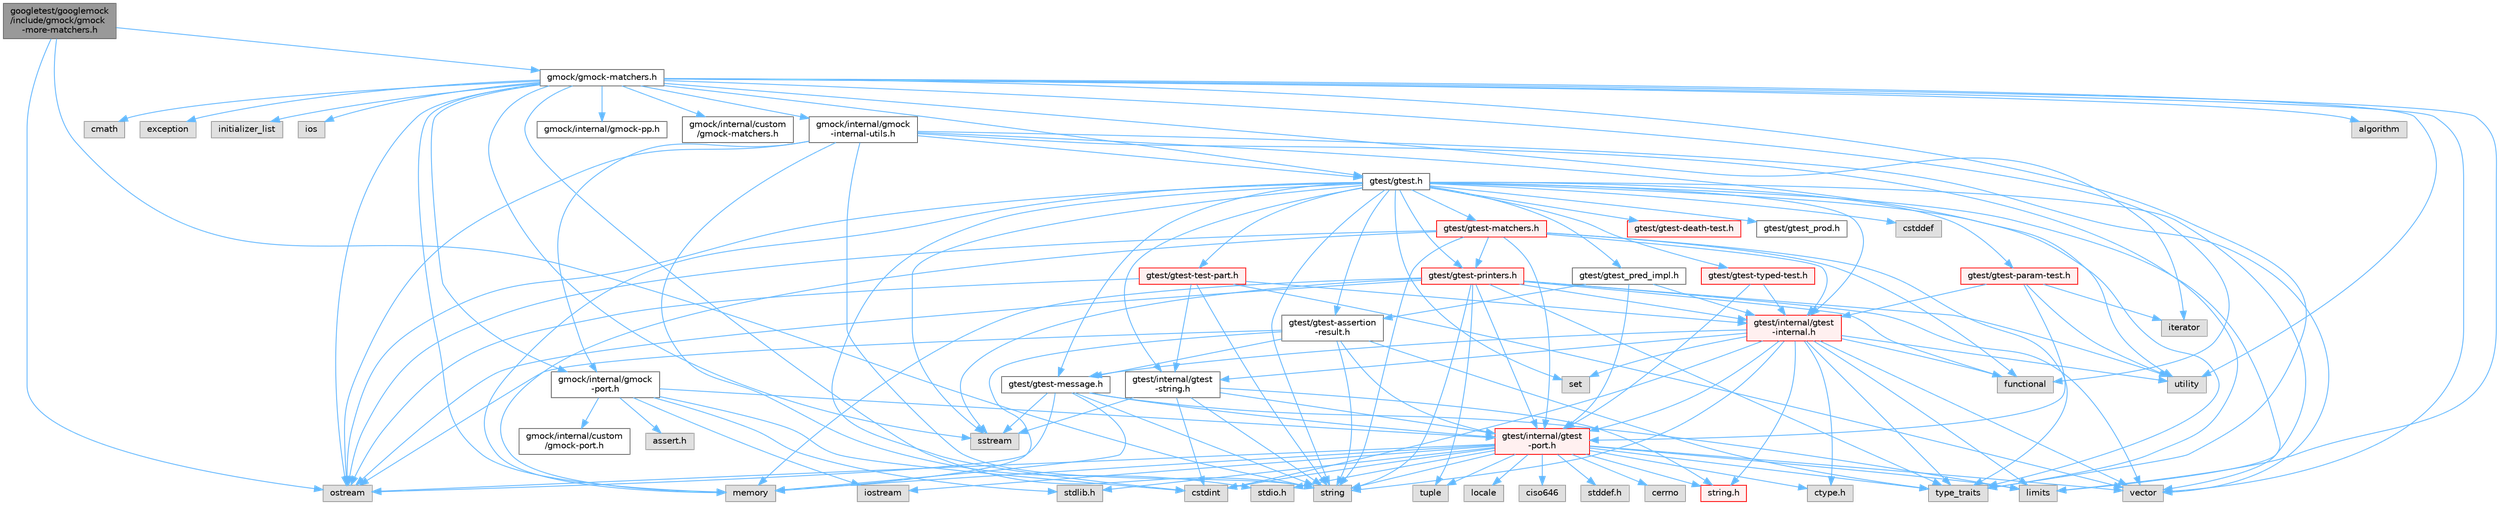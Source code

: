 digraph "googletest/googlemock/include/gmock/gmock-more-matchers.h"
{
 // LATEX_PDF_SIZE
  bgcolor="transparent";
  edge [fontname=Helvetica,fontsize=10,labelfontname=Helvetica,labelfontsize=10];
  node [fontname=Helvetica,fontsize=10,shape=box,height=0.2,width=0.4];
  Node1 [id="Node000001",label="googletest/googlemock\l/include/gmock/gmock\l-more-matchers.h",height=0.2,width=0.4,color="gray40", fillcolor="grey60", style="filled", fontcolor="black",tooltip=" "];
  Node1 -> Node2 [id="edge1_Node000001_Node000002",color="steelblue1",style="solid",tooltip=" "];
  Node2 [id="Node000002",label="ostream",height=0.2,width=0.4,color="grey60", fillcolor="#E0E0E0", style="filled",tooltip=" "];
  Node1 -> Node3 [id="edge2_Node000001_Node000003",color="steelblue1",style="solid",tooltip=" "];
  Node3 [id="Node000003",label="string",height=0.2,width=0.4,color="grey60", fillcolor="#E0E0E0", style="filled",tooltip=" "];
  Node1 -> Node4 [id="edge3_Node000001_Node000004",color="steelblue1",style="solid",tooltip=" "];
  Node4 [id="Node000004",label="gmock/gmock-matchers.h",height=0.2,width=0.4,color="grey40", fillcolor="white", style="filled",URL="$gmock-matchers_8h.html",tooltip=" "];
  Node4 -> Node5 [id="edge4_Node000004_Node000005",color="steelblue1",style="solid",tooltip=" "];
  Node5 [id="Node000005",label="algorithm",height=0.2,width=0.4,color="grey60", fillcolor="#E0E0E0", style="filled",tooltip=" "];
  Node4 -> Node6 [id="edge5_Node000004_Node000006",color="steelblue1",style="solid",tooltip=" "];
  Node6 [id="Node000006",label="cmath",height=0.2,width=0.4,color="grey60", fillcolor="#E0E0E0", style="filled",tooltip=" "];
  Node4 -> Node7 [id="edge6_Node000004_Node000007",color="steelblue1",style="solid",tooltip=" "];
  Node7 [id="Node000007",label="exception",height=0.2,width=0.4,color="grey60", fillcolor="#E0E0E0", style="filled",tooltip=" "];
  Node4 -> Node8 [id="edge7_Node000004_Node000008",color="steelblue1",style="solid",tooltip=" "];
  Node8 [id="Node000008",label="functional",height=0.2,width=0.4,color="grey60", fillcolor="#E0E0E0", style="filled",tooltip=" "];
  Node4 -> Node9 [id="edge8_Node000004_Node000009",color="steelblue1",style="solid",tooltip=" "];
  Node9 [id="Node000009",label="initializer_list",height=0.2,width=0.4,color="grey60", fillcolor="#E0E0E0", style="filled",tooltip=" "];
  Node4 -> Node10 [id="edge9_Node000004_Node000010",color="steelblue1",style="solid",tooltip=" "];
  Node10 [id="Node000010",label="ios",height=0.2,width=0.4,color="grey60", fillcolor="#E0E0E0", style="filled",tooltip=" "];
  Node4 -> Node11 [id="edge10_Node000004_Node000011",color="steelblue1",style="solid",tooltip=" "];
  Node11 [id="Node000011",label="iterator",height=0.2,width=0.4,color="grey60", fillcolor="#E0E0E0", style="filled",tooltip=" "];
  Node4 -> Node12 [id="edge11_Node000004_Node000012",color="steelblue1",style="solid",tooltip=" "];
  Node12 [id="Node000012",label="limits",height=0.2,width=0.4,color="grey60", fillcolor="#E0E0E0", style="filled",tooltip=" "];
  Node4 -> Node13 [id="edge12_Node000004_Node000013",color="steelblue1",style="solid",tooltip=" "];
  Node13 [id="Node000013",label="memory",height=0.2,width=0.4,color="grey60", fillcolor="#E0E0E0", style="filled",tooltip=" "];
  Node4 -> Node2 [id="edge13_Node000004_Node000002",color="steelblue1",style="solid",tooltip=" "];
  Node4 -> Node14 [id="edge14_Node000004_Node000014",color="steelblue1",style="solid",tooltip=" "];
  Node14 [id="Node000014",label="sstream",height=0.2,width=0.4,color="grey60", fillcolor="#E0E0E0", style="filled",tooltip=" "];
  Node4 -> Node3 [id="edge15_Node000004_Node000003",color="steelblue1",style="solid",tooltip=" "];
  Node4 -> Node15 [id="edge16_Node000004_Node000015",color="steelblue1",style="solid",tooltip=" "];
  Node15 [id="Node000015",label="type_traits",height=0.2,width=0.4,color="grey60", fillcolor="#E0E0E0", style="filled",tooltip=" "];
  Node4 -> Node16 [id="edge17_Node000004_Node000016",color="steelblue1",style="solid",tooltip=" "];
  Node16 [id="Node000016",label="utility",height=0.2,width=0.4,color="grey60", fillcolor="#E0E0E0", style="filled",tooltip=" "];
  Node4 -> Node17 [id="edge18_Node000004_Node000017",color="steelblue1",style="solid",tooltip=" "];
  Node17 [id="Node000017",label="vector",height=0.2,width=0.4,color="grey60", fillcolor="#E0E0E0", style="filled",tooltip=" "];
  Node4 -> Node18 [id="edge19_Node000004_Node000018",color="steelblue1",style="solid",tooltip=" "];
  Node18 [id="Node000018",label="gmock/internal/gmock\l-internal-utils.h",height=0.2,width=0.4,color="grey40", fillcolor="white", style="filled",URL="$gmock-internal-utils_8h.html",tooltip=" "];
  Node18 -> Node19 [id="edge20_Node000018_Node000019",color="steelblue1",style="solid",tooltip=" "];
  Node19 [id="Node000019",label="stdio.h",height=0.2,width=0.4,color="grey60", fillcolor="#E0E0E0", style="filled",tooltip=" "];
  Node18 -> Node2 [id="edge21_Node000018_Node000002",color="steelblue1",style="solid",tooltip=" "];
  Node18 -> Node3 [id="edge22_Node000018_Node000003",color="steelblue1",style="solid",tooltip=" "];
  Node18 -> Node15 [id="edge23_Node000018_Node000015",color="steelblue1",style="solid",tooltip=" "];
  Node18 -> Node16 [id="edge24_Node000018_Node000016",color="steelblue1",style="solid",tooltip=" "];
  Node18 -> Node17 [id="edge25_Node000018_Node000017",color="steelblue1",style="solid",tooltip=" "];
  Node18 -> Node20 [id="edge26_Node000018_Node000020",color="steelblue1",style="solid",tooltip=" "];
  Node20 [id="Node000020",label="gmock/internal/gmock\l-port.h",height=0.2,width=0.4,color="grey40", fillcolor="white", style="filled",URL="$gmock-port_8h.html",tooltip=" "];
  Node20 -> Node21 [id="edge27_Node000020_Node000021",color="steelblue1",style="solid",tooltip=" "];
  Node21 [id="Node000021",label="assert.h",height=0.2,width=0.4,color="grey60", fillcolor="#E0E0E0", style="filled",tooltip=" "];
  Node20 -> Node22 [id="edge28_Node000020_Node000022",color="steelblue1",style="solid",tooltip=" "];
  Node22 [id="Node000022",label="stdlib.h",height=0.2,width=0.4,color="grey60", fillcolor="#E0E0E0", style="filled",tooltip=" "];
  Node20 -> Node23 [id="edge29_Node000020_Node000023",color="steelblue1",style="solid",tooltip=" "];
  Node23 [id="Node000023",label="cstdint",height=0.2,width=0.4,color="grey60", fillcolor="#E0E0E0", style="filled",tooltip=" "];
  Node20 -> Node24 [id="edge30_Node000020_Node000024",color="steelblue1",style="solid",tooltip=" "];
  Node24 [id="Node000024",label="iostream",height=0.2,width=0.4,color="grey60", fillcolor="#E0E0E0", style="filled",tooltip=" "];
  Node20 -> Node25 [id="edge31_Node000020_Node000025",color="steelblue1",style="solid",tooltip=" "];
  Node25 [id="Node000025",label="gmock/internal/custom\l/gmock-port.h",height=0.2,width=0.4,color="grey40", fillcolor="white", style="filled",URL="$custom_2gmock-port_8h.html",tooltip=" "];
  Node20 -> Node26 [id="edge32_Node000020_Node000026",color="steelblue1",style="solid",tooltip=" "];
  Node26 [id="Node000026",label="gtest/internal/gtest\l-port.h",height=0.2,width=0.4,color="red", fillcolor="#FFF0F0", style="filled",URL="$gtest-port_8h.html",tooltip=" "];
  Node26 -> Node27 [id="edge33_Node000026_Node000027",color="steelblue1",style="solid",tooltip=" "];
  Node27 [id="Node000027",label="ciso646",height=0.2,width=0.4,color="grey60", fillcolor="#E0E0E0", style="filled",tooltip=" "];
  Node26 -> Node28 [id="edge34_Node000026_Node000028",color="steelblue1",style="solid",tooltip=" "];
  Node28 [id="Node000028",label="ctype.h",height=0.2,width=0.4,color="grey60", fillcolor="#E0E0E0", style="filled",tooltip=" "];
  Node26 -> Node29 [id="edge35_Node000026_Node000029",color="steelblue1",style="solid",tooltip=" "];
  Node29 [id="Node000029",label="stddef.h",height=0.2,width=0.4,color="grey60", fillcolor="#E0E0E0", style="filled",tooltip=" "];
  Node26 -> Node19 [id="edge36_Node000026_Node000019",color="steelblue1",style="solid",tooltip=" "];
  Node26 -> Node22 [id="edge37_Node000026_Node000022",color="steelblue1",style="solid",tooltip=" "];
  Node26 -> Node30 [id="edge38_Node000026_Node000030",color="steelblue1",style="solid",tooltip=" "];
  Node30 [id="Node000030",label="string.h",height=0.2,width=0.4,color="red", fillcolor="#FFF0F0", style="filled",URL="$string_8h.html",tooltip=" "];
  Node26 -> Node39 [id="edge39_Node000026_Node000039",color="steelblue1",style="solid",tooltip=" "];
  Node39 [id="Node000039",label="cerrno",height=0.2,width=0.4,color="grey60", fillcolor="#E0E0E0", style="filled",tooltip=" "];
  Node26 -> Node23 [id="edge40_Node000026_Node000023",color="steelblue1",style="solid",tooltip=" "];
  Node26 -> Node24 [id="edge41_Node000026_Node000024",color="steelblue1",style="solid",tooltip=" "];
  Node26 -> Node12 [id="edge42_Node000026_Node000012",color="steelblue1",style="solid",tooltip=" "];
  Node26 -> Node40 [id="edge43_Node000026_Node000040",color="steelblue1",style="solid",tooltip=" "];
  Node40 [id="Node000040",label="locale",height=0.2,width=0.4,color="grey60", fillcolor="#E0E0E0", style="filled",tooltip=" "];
  Node26 -> Node13 [id="edge44_Node000026_Node000013",color="steelblue1",style="solid",tooltip=" "];
  Node26 -> Node2 [id="edge45_Node000026_Node000002",color="steelblue1",style="solid",tooltip=" "];
  Node26 -> Node3 [id="edge46_Node000026_Node000003",color="steelblue1",style="solid",tooltip=" "];
  Node26 -> Node41 [id="edge47_Node000026_Node000041",color="steelblue1",style="solid",tooltip=" "];
  Node41 [id="Node000041",label="tuple",height=0.2,width=0.4,color="grey60", fillcolor="#E0E0E0", style="filled",tooltip=" "];
  Node26 -> Node15 [id="edge48_Node000026_Node000015",color="steelblue1",style="solid",tooltip=" "];
  Node26 -> Node17 [id="edge49_Node000026_Node000017",color="steelblue1",style="solid",tooltip=" "];
  Node18 -> Node50 [id="edge50_Node000018_Node000050",color="steelblue1",style="solid",tooltip=" "];
  Node50 [id="Node000050",label="gtest/gtest.h",height=0.2,width=0.4,color="grey40", fillcolor="white", style="filled",URL="$gtest_8h.html",tooltip=" "];
  Node50 -> Node32 [id="edge51_Node000050_Node000032",color="steelblue1",style="solid",tooltip=" "];
  Node32 [id="Node000032",label="cstddef",height=0.2,width=0.4,color="grey60", fillcolor="#E0E0E0", style="filled",tooltip=" "];
  Node50 -> Node23 [id="edge52_Node000050_Node000023",color="steelblue1",style="solid",tooltip=" "];
  Node50 -> Node12 [id="edge53_Node000050_Node000012",color="steelblue1",style="solid",tooltip=" "];
  Node50 -> Node13 [id="edge54_Node000050_Node000013",color="steelblue1",style="solid",tooltip=" "];
  Node50 -> Node2 [id="edge55_Node000050_Node000002",color="steelblue1",style="solid",tooltip=" "];
  Node50 -> Node35 [id="edge56_Node000050_Node000035",color="steelblue1",style="solid",tooltip=" "];
  Node35 [id="Node000035",label="set",height=0.2,width=0.4,color="grey60", fillcolor="#E0E0E0", style="filled",tooltip=" "];
  Node50 -> Node14 [id="edge57_Node000050_Node000014",color="steelblue1",style="solid",tooltip=" "];
  Node50 -> Node3 [id="edge58_Node000050_Node000003",color="steelblue1",style="solid",tooltip=" "];
  Node50 -> Node15 [id="edge59_Node000050_Node000015",color="steelblue1",style="solid",tooltip=" "];
  Node50 -> Node17 [id="edge60_Node000050_Node000017",color="steelblue1",style="solid",tooltip=" "];
  Node50 -> Node51 [id="edge61_Node000050_Node000051",color="steelblue1",style="solid",tooltip=" "];
  Node51 [id="Node000051",label="gtest/gtest-assertion\l-result.h",height=0.2,width=0.4,color="grey40", fillcolor="white", style="filled",URL="$gtest-assertion-result_8h.html",tooltip=" "];
  Node51 -> Node13 [id="edge62_Node000051_Node000013",color="steelblue1",style="solid",tooltip=" "];
  Node51 -> Node2 [id="edge63_Node000051_Node000002",color="steelblue1",style="solid",tooltip=" "];
  Node51 -> Node3 [id="edge64_Node000051_Node000003",color="steelblue1",style="solid",tooltip=" "];
  Node51 -> Node15 [id="edge65_Node000051_Node000015",color="steelblue1",style="solid",tooltip=" "];
  Node51 -> Node52 [id="edge66_Node000051_Node000052",color="steelblue1",style="solid",tooltip=" "];
  Node52 [id="Node000052",label="gtest/gtest-message.h",height=0.2,width=0.4,color="grey40", fillcolor="white", style="filled",URL="$gtest-message_8h.html",tooltip=" "];
  Node52 -> Node12 [id="edge67_Node000052_Node000012",color="steelblue1",style="solid",tooltip=" "];
  Node52 -> Node13 [id="edge68_Node000052_Node000013",color="steelblue1",style="solid",tooltip=" "];
  Node52 -> Node2 [id="edge69_Node000052_Node000002",color="steelblue1",style="solid",tooltip=" "];
  Node52 -> Node14 [id="edge70_Node000052_Node000014",color="steelblue1",style="solid",tooltip=" "];
  Node52 -> Node3 [id="edge71_Node000052_Node000003",color="steelblue1",style="solid",tooltip=" "];
  Node52 -> Node26 [id="edge72_Node000052_Node000026",color="steelblue1",style="solid",tooltip=" "];
  Node51 -> Node26 [id="edge73_Node000051_Node000026",color="steelblue1",style="solid",tooltip=" "];
  Node50 -> Node53 [id="edge74_Node000050_Node000053",color="steelblue1",style="solid",tooltip=" "];
  Node53 [id="Node000053",label="gtest/gtest-death-test.h",height=0.2,width=0.4,color="red", fillcolor="#FFF0F0", style="filled",URL="$gtest-death-test_8h.html",tooltip=" "];
  Node50 -> Node55 [id="edge75_Node000050_Node000055",color="steelblue1",style="solid",tooltip=" "];
  Node55 [id="Node000055",label="gtest/gtest-matchers.h",height=0.2,width=0.4,color="red", fillcolor="#FFF0F0", style="filled",URL="$gtest-matchers_8h.html",tooltip=" "];
  Node55 -> Node8 [id="edge76_Node000055_Node000008",color="steelblue1",style="solid",tooltip=" "];
  Node55 -> Node13 [id="edge77_Node000055_Node000013",color="steelblue1",style="solid",tooltip=" "];
  Node55 -> Node2 [id="edge78_Node000055_Node000002",color="steelblue1",style="solid",tooltip=" "];
  Node55 -> Node3 [id="edge79_Node000055_Node000003",color="steelblue1",style="solid",tooltip=" "];
  Node55 -> Node15 [id="edge80_Node000055_Node000015",color="steelblue1",style="solid",tooltip=" "];
  Node55 -> Node57 [id="edge81_Node000055_Node000057",color="steelblue1",style="solid",tooltip=" "];
  Node57 [id="Node000057",label="gtest/gtest-printers.h",height=0.2,width=0.4,color="red", fillcolor="#FFF0F0", style="filled",URL="$gtest-printers_8h.html",tooltip=" "];
  Node57 -> Node8 [id="edge82_Node000057_Node000008",color="steelblue1",style="solid",tooltip=" "];
  Node57 -> Node13 [id="edge83_Node000057_Node000013",color="steelblue1",style="solid",tooltip=" "];
  Node57 -> Node2 [id="edge84_Node000057_Node000002",color="steelblue1",style="solid",tooltip=" "];
  Node57 -> Node14 [id="edge85_Node000057_Node000014",color="steelblue1",style="solid",tooltip=" "];
  Node57 -> Node3 [id="edge86_Node000057_Node000003",color="steelblue1",style="solid",tooltip=" "];
  Node57 -> Node41 [id="edge87_Node000057_Node000041",color="steelblue1",style="solid",tooltip=" "];
  Node57 -> Node15 [id="edge88_Node000057_Node000015",color="steelblue1",style="solid",tooltip=" "];
  Node57 -> Node16 [id="edge89_Node000057_Node000016",color="steelblue1",style="solid",tooltip=" "];
  Node57 -> Node17 [id="edge90_Node000057_Node000017",color="steelblue1",style="solid",tooltip=" "];
  Node57 -> Node58 [id="edge91_Node000057_Node000058",color="steelblue1",style="solid",tooltip=" "];
  Node58 [id="Node000058",label="gtest/internal/gtest\l-internal.h",height=0.2,width=0.4,color="red", fillcolor="#FFF0F0", style="filled",URL="$gtest-internal_8h.html",tooltip=" "];
  Node58 -> Node26 [id="edge92_Node000058_Node000026",color="steelblue1",style="solid",tooltip=" "];
  Node58 -> Node28 [id="edge93_Node000058_Node000028",color="steelblue1",style="solid",tooltip=" "];
  Node58 -> Node30 [id="edge94_Node000058_Node000030",color="steelblue1",style="solid",tooltip=" "];
  Node58 -> Node23 [id="edge95_Node000058_Node000023",color="steelblue1",style="solid",tooltip=" "];
  Node58 -> Node8 [id="edge96_Node000058_Node000008",color="steelblue1",style="solid",tooltip=" "];
  Node58 -> Node12 [id="edge97_Node000058_Node000012",color="steelblue1",style="solid",tooltip=" "];
  Node58 -> Node35 [id="edge98_Node000058_Node000035",color="steelblue1",style="solid",tooltip=" "];
  Node58 -> Node3 [id="edge99_Node000058_Node000003",color="steelblue1",style="solid",tooltip=" "];
  Node58 -> Node15 [id="edge100_Node000058_Node000015",color="steelblue1",style="solid",tooltip=" "];
  Node58 -> Node16 [id="edge101_Node000058_Node000016",color="steelblue1",style="solid",tooltip=" "];
  Node58 -> Node17 [id="edge102_Node000058_Node000017",color="steelblue1",style="solid",tooltip=" "];
  Node58 -> Node52 [id="edge103_Node000058_Node000052",color="steelblue1",style="solid",tooltip=" "];
  Node58 -> Node62 [id="edge104_Node000058_Node000062",color="steelblue1",style="solid",tooltip=" "];
  Node62 [id="Node000062",label="gtest/internal/gtest\l-string.h",height=0.2,width=0.4,color="grey40", fillcolor="white", style="filled",URL="$gtest-string_8h.html",tooltip=" "];
  Node62 -> Node30 [id="edge105_Node000062_Node000030",color="steelblue1",style="solid",tooltip=" "];
  Node62 -> Node23 [id="edge106_Node000062_Node000023",color="steelblue1",style="solid",tooltip=" "];
  Node62 -> Node14 [id="edge107_Node000062_Node000014",color="steelblue1",style="solid",tooltip=" "];
  Node62 -> Node3 [id="edge108_Node000062_Node000003",color="steelblue1",style="solid",tooltip=" "];
  Node62 -> Node26 [id="edge109_Node000062_Node000026",color="steelblue1",style="solid",tooltip=" "];
  Node57 -> Node26 [id="edge110_Node000057_Node000026",color="steelblue1",style="solid",tooltip=" "];
  Node55 -> Node58 [id="edge111_Node000055_Node000058",color="steelblue1",style="solid",tooltip=" "];
  Node55 -> Node26 [id="edge112_Node000055_Node000026",color="steelblue1",style="solid",tooltip=" "];
  Node50 -> Node52 [id="edge113_Node000050_Node000052",color="steelblue1",style="solid",tooltip=" "];
  Node50 -> Node65 [id="edge114_Node000050_Node000065",color="steelblue1",style="solid",tooltip=" "];
  Node65 [id="Node000065",label="gtest/gtest-param-test.h",height=0.2,width=0.4,color="red", fillcolor="#FFF0F0", style="filled",URL="$gtest-param-test_8h.html",tooltip=" "];
  Node65 -> Node11 [id="edge115_Node000065_Node000011",color="steelblue1",style="solid",tooltip=" "];
  Node65 -> Node16 [id="edge116_Node000065_Node000016",color="steelblue1",style="solid",tooltip=" "];
  Node65 -> Node58 [id="edge117_Node000065_Node000058",color="steelblue1",style="solid",tooltip=" "];
  Node65 -> Node26 [id="edge118_Node000065_Node000026",color="steelblue1",style="solid",tooltip=" "];
  Node50 -> Node57 [id="edge119_Node000050_Node000057",color="steelblue1",style="solid",tooltip=" "];
  Node50 -> Node69 [id="edge120_Node000050_Node000069",color="steelblue1",style="solid",tooltip=" "];
  Node69 [id="Node000069",label="gtest/gtest-test-part.h",height=0.2,width=0.4,color="red", fillcolor="#FFF0F0", style="filled",URL="$gtest-test-part_8h.html",tooltip=" "];
  Node69 -> Node2 [id="edge121_Node000069_Node000002",color="steelblue1",style="solid",tooltip=" "];
  Node69 -> Node3 [id="edge122_Node000069_Node000003",color="steelblue1",style="solid",tooltip=" "];
  Node69 -> Node17 [id="edge123_Node000069_Node000017",color="steelblue1",style="solid",tooltip=" "];
  Node69 -> Node58 [id="edge124_Node000069_Node000058",color="steelblue1",style="solid",tooltip=" "];
  Node69 -> Node62 [id="edge125_Node000069_Node000062",color="steelblue1",style="solid",tooltip=" "];
  Node50 -> Node71 [id="edge126_Node000050_Node000071",color="steelblue1",style="solid",tooltip=" "];
  Node71 [id="Node000071",label="gtest/gtest-typed-test.h",height=0.2,width=0.4,color="red", fillcolor="#FFF0F0", style="filled",URL="$gtest-typed-test_8h.html",tooltip=" "];
  Node71 -> Node58 [id="edge127_Node000071_Node000058",color="steelblue1",style="solid",tooltip=" "];
  Node71 -> Node26 [id="edge128_Node000071_Node000026",color="steelblue1",style="solid",tooltip=" "];
  Node50 -> Node72 [id="edge129_Node000050_Node000072",color="steelblue1",style="solid",tooltip=" "];
  Node72 [id="Node000072",label="gtest/gtest_pred_impl.h",height=0.2,width=0.4,color="grey40", fillcolor="white", style="filled",URL="$gtest__pred__impl_8h.html",tooltip=" "];
  Node72 -> Node51 [id="edge130_Node000072_Node000051",color="steelblue1",style="solid",tooltip=" "];
  Node72 -> Node58 [id="edge131_Node000072_Node000058",color="steelblue1",style="solid",tooltip=" "];
  Node72 -> Node26 [id="edge132_Node000072_Node000026",color="steelblue1",style="solid",tooltip=" "];
  Node50 -> Node73 [id="edge133_Node000050_Node000073",color="steelblue1",style="solid",tooltip=" "];
  Node73 [id="Node000073",label="gtest/gtest_prod.h",height=0.2,width=0.4,color="grey40", fillcolor="white", style="filled",URL="$gtest__prod_8h.html",tooltip=" "];
  Node50 -> Node58 [id="edge134_Node000050_Node000058",color="steelblue1",style="solid",tooltip=" "];
  Node50 -> Node62 [id="edge135_Node000050_Node000062",color="steelblue1",style="solid",tooltip=" "];
  Node4 -> Node20 [id="edge136_Node000004_Node000020",color="steelblue1",style="solid",tooltip=" "];
  Node4 -> Node74 [id="edge137_Node000004_Node000074",color="steelblue1",style="solid",tooltip=" "];
  Node74 [id="Node000074",label="gmock/internal/gmock-pp.h",height=0.2,width=0.4,color="grey40", fillcolor="white", style="filled",URL="$gmock-pp_8h.html",tooltip=" "];
  Node4 -> Node50 [id="edge138_Node000004_Node000050",color="steelblue1",style="solid",tooltip=" "];
  Node4 -> Node75 [id="edge139_Node000004_Node000075",color="steelblue1",style="solid",tooltip=" "];
  Node75 [id="Node000075",label="gmock/internal/custom\l/gmock-matchers.h",height=0.2,width=0.4,color="grey40", fillcolor="white", style="filled",URL="$internal_2custom_2gmock-matchers_8h.html",tooltip=" "];
}
